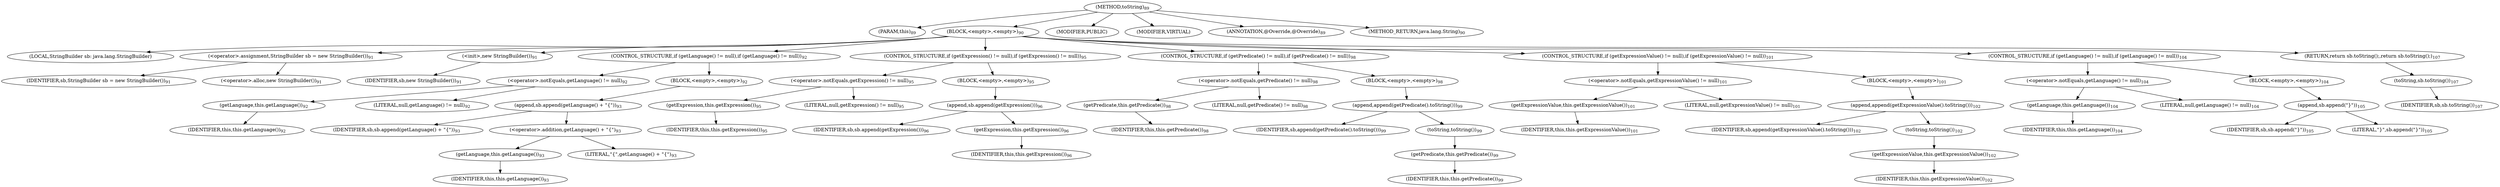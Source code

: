 digraph "toString" {  
"172" [label = <(METHOD,toString)<SUB>89</SUB>> ]
"14" [label = <(PARAM,this)<SUB>89</SUB>> ]
"173" [label = <(BLOCK,&lt;empty&gt;,&lt;empty&gt;)<SUB>90</SUB>> ]
"12" [label = <(LOCAL,StringBuilder sb: java.lang.StringBuilder)> ]
"174" [label = <(&lt;operator&gt;.assignment,StringBuilder sb = new StringBuilder())<SUB>91</SUB>> ]
"175" [label = <(IDENTIFIER,sb,StringBuilder sb = new StringBuilder())<SUB>91</SUB>> ]
"176" [label = <(&lt;operator&gt;.alloc,new StringBuilder())<SUB>91</SUB>> ]
"177" [label = <(&lt;init&gt;,new StringBuilder())<SUB>91</SUB>> ]
"11" [label = <(IDENTIFIER,sb,new StringBuilder())<SUB>91</SUB>> ]
"178" [label = <(CONTROL_STRUCTURE,if (getLanguage() != null),if (getLanguage() != null))<SUB>92</SUB>> ]
"179" [label = <(&lt;operator&gt;.notEquals,getLanguage() != null)<SUB>92</SUB>> ]
"180" [label = <(getLanguage,this.getLanguage())<SUB>92</SUB>> ]
"13" [label = <(IDENTIFIER,this,this.getLanguage())<SUB>92</SUB>> ]
"181" [label = <(LITERAL,null,getLanguage() != null)<SUB>92</SUB>> ]
"182" [label = <(BLOCK,&lt;empty&gt;,&lt;empty&gt;)<SUB>92</SUB>> ]
"183" [label = <(append,sb.append(getLanguage() + &quot;{&quot;))<SUB>93</SUB>> ]
"184" [label = <(IDENTIFIER,sb,sb.append(getLanguage() + &quot;{&quot;))<SUB>93</SUB>> ]
"185" [label = <(&lt;operator&gt;.addition,getLanguage() + &quot;{&quot;)<SUB>93</SUB>> ]
"186" [label = <(getLanguage,this.getLanguage())<SUB>93</SUB>> ]
"15" [label = <(IDENTIFIER,this,this.getLanguage())<SUB>93</SUB>> ]
"187" [label = <(LITERAL,&quot;{&quot;,getLanguage() + &quot;{&quot;)<SUB>93</SUB>> ]
"188" [label = <(CONTROL_STRUCTURE,if (getExpression() != null),if (getExpression() != null))<SUB>95</SUB>> ]
"189" [label = <(&lt;operator&gt;.notEquals,getExpression() != null)<SUB>95</SUB>> ]
"190" [label = <(getExpression,this.getExpression())<SUB>95</SUB>> ]
"16" [label = <(IDENTIFIER,this,this.getExpression())<SUB>95</SUB>> ]
"191" [label = <(LITERAL,null,getExpression() != null)<SUB>95</SUB>> ]
"192" [label = <(BLOCK,&lt;empty&gt;,&lt;empty&gt;)<SUB>95</SUB>> ]
"193" [label = <(append,sb.append(getExpression()))<SUB>96</SUB>> ]
"194" [label = <(IDENTIFIER,sb,sb.append(getExpression()))<SUB>96</SUB>> ]
"195" [label = <(getExpression,this.getExpression())<SUB>96</SUB>> ]
"17" [label = <(IDENTIFIER,this,this.getExpression())<SUB>96</SUB>> ]
"196" [label = <(CONTROL_STRUCTURE,if (getPredicate() != null),if (getPredicate() != null))<SUB>98</SUB>> ]
"197" [label = <(&lt;operator&gt;.notEquals,getPredicate() != null)<SUB>98</SUB>> ]
"198" [label = <(getPredicate,this.getPredicate())<SUB>98</SUB>> ]
"18" [label = <(IDENTIFIER,this,this.getPredicate())<SUB>98</SUB>> ]
"199" [label = <(LITERAL,null,getPredicate() != null)<SUB>98</SUB>> ]
"200" [label = <(BLOCK,&lt;empty&gt;,&lt;empty&gt;)<SUB>98</SUB>> ]
"201" [label = <(append,append(getPredicate().toString()))<SUB>99</SUB>> ]
"202" [label = <(IDENTIFIER,sb,append(getPredicate().toString()))<SUB>99</SUB>> ]
"203" [label = <(toString,toString())<SUB>99</SUB>> ]
"204" [label = <(getPredicate,this.getPredicate())<SUB>99</SUB>> ]
"19" [label = <(IDENTIFIER,this,this.getPredicate())<SUB>99</SUB>> ]
"205" [label = <(CONTROL_STRUCTURE,if (getExpressionValue() != null),if (getExpressionValue() != null))<SUB>101</SUB>> ]
"206" [label = <(&lt;operator&gt;.notEquals,getExpressionValue() != null)<SUB>101</SUB>> ]
"207" [label = <(getExpressionValue,this.getExpressionValue())<SUB>101</SUB>> ]
"20" [label = <(IDENTIFIER,this,this.getExpressionValue())<SUB>101</SUB>> ]
"208" [label = <(LITERAL,null,getExpressionValue() != null)<SUB>101</SUB>> ]
"209" [label = <(BLOCK,&lt;empty&gt;,&lt;empty&gt;)<SUB>101</SUB>> ]
"210" [label = <(append,append(getExpressionValue().toString()))<SUB>102</SUB>> ]
"211" [label = <(IDENTIFIER,sb,append(getExpressionValue().toString()))<SUB>102</SUB>> ]
"212" [label = <(toString,toString())<SUB>102</SUB>> ]
"213" [label = <(getExpressionValue,this.getExpressionValue())<SUB>102</SUB>> ]
"21" [label = <(IDENTIFIER,this,this.getExpressionValue())<SUB>102</SUB>> ]
"214" [label = <(CONTROL_STRUCTURE,if (getLanguage() != null),if (getLanguage() != null))<SUB>104</SUB>> ]
"215" [label = <(&lt;operator&gt;.notEquals,getLanguage() != null)<SUB>104</SUB>> ]
"216" [label = <(getLanguage,this.getLanguage())<SUB>104</SUB>> ]
"22" [label = <(IDENTIFIER,this,this.getLanguage())<SUB>104</SUB>> ]
"217" [label = <(LITERAL,null,getLanguage() != null)<SUB>104</SUB>> ]
"218" [label = <(BLOCK,&lt;empty&gt;,&lt;empty&gt;)<SUB>104</SUB>> ]
"219" [label = <(append,sb.append(&quot;}&quot;))<SUB>105</SUB>> ]
"220" [label = <(IDENTIFIER,sb,sb.append(&quot;}&quot;))<SUB>105</SUB>> ]
"221" [label = <(LITERAL,&quot;}&quot;,sb.append(&quot;}&quot;))<SUB>105</SUB>> ]
"222" [label = <(RETURN,return sb.toString();,return sb.toString();)<SUB>107</SUB>> ]
"223" [label = <(toString,sb.toString())<SUB>107</SUB>> ]
"224" [label = <(IDENTIFIER,sb,sb.toString())<SUB>107</SUB>> ]
"225" [label = <(MODIFIER,PUBLIC)> ]
"226" [label = <(MODIFIER,VIRTUAL)> ]
"227" [label = <(ANNOTATION,@Override,@Override)<SUB>89</SUB>> ]
"228" [label = <(METHOD_RETURN,java.lang.String)<SUB>90</SUB>> ]
  "172" -> "14" 
  "172" -> "173" 
  "172" -> "225" 
  "172" -> "226" 
  "172" -> "227" 
  "172" -> "228" 
  "173" -> "12" 
  "173" -> "174" 
  "173" -> "177" 
  "173" -> "178" 
  "173" -> "188" 
  "173" -> "196" 
  "173" -> "205" 
  "173" -> "214" 
  "173" -> "222" 
  "174" -> "175" 
  "174" -> "176" 
  "177" -> "11" 
  "178" -> "179" 
  "178" -> "182" 
  "179" -> "180" 
  "179" -> "181" 
  "180" -> "13" 
  "182" -> "183" 
  "183" -> "184" 
  "183" -> "185" 
  "185" -> "186" 
  "185" -> "187" 
  "186" -> "15" 
  "188" -> "189" 
  "188" -> "192" 
  "189" -> "190" 
  "189" -> "191" 
  "190" -> "16" 
  "192" -> "193" 
  "193" -> "194" 
  "193" -> "195" 
  "195" -> "17" 
  "196" -> "197" 
  "196" -> "200" 
  "197" -> "198" 
  "197" -> "199" 
  "198" -> "18" 
  "200" -> "201" 
  "201" -> "202" 
  "201" -> "203" 
  "203" -> "204" 
  "204" -> "19" 
  "205" -> "206" 
  "205" -> "209" 
  "206" -> "207" 
  "206" -> "208" 
  "207" -> "20" 
  "209" -> "210" 
  "210" -> "211" 
  "210" -> "212" 
  "212" -> "213" 
  "213" -> "21" 
  "214" -> "215" 
  "214" -> "218" 
  "215" -> "216" 
  "215" -> "217" 
  "216" -> "22" 
  "218" -> "219" 
  "219" -> "220" 
  "219" -> "221" 
  "222" -> "223" 
  "223" -> "224" 
}
